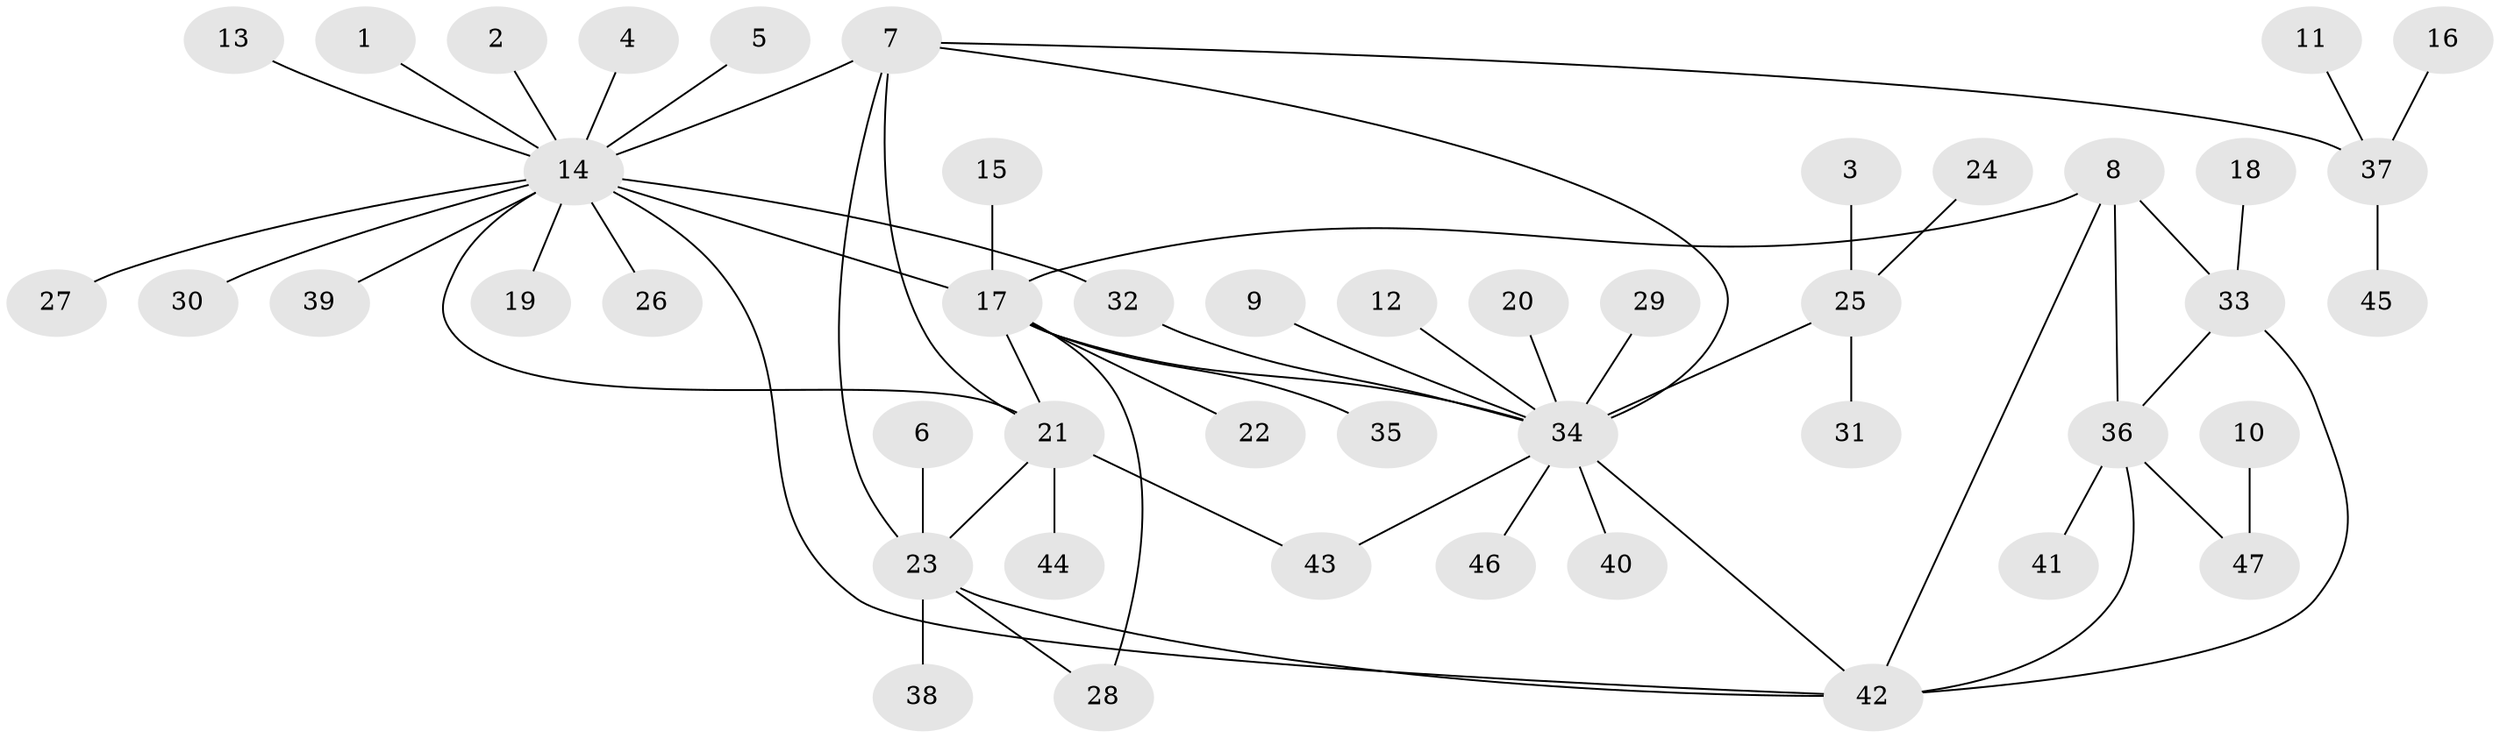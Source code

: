 // original degree distribution, {9: 0.02247191011235955, 8: 0.033707865168539325, 6: 0.0898876404494382, 4: 0.0449438202247191, 7: 0.02247191011235955, 5: 0.02247191011235955, 11: 0.011235955056179775, 1: 0.5955056179775281, 3: 0.0449438202247191, 2: 0.11235955056179775}
// Generated by graph-tools (version 1.1) at 2025/50/03/09/25 03:50:34]
// undirected, 47 vertices, 59 edges
graph export_dot {
graph [start="1"]
  node [color=gray90,style=filled];
  1;
  2;
  3;
  4;
  5;
  6;
  7;
  8;
  9;
  10;
  11;
  12;
  13;
  14;
  15;
  16;
  17;
  18;
  19;
  20;
  21;
  22;
  23;
  24;
  25;
  26;
  27;
  28;
  29;
  30;
  31;
  32;
  33;
  34;
  35;
  36;
  37;
  38;
  39;
  40;
  41;
  42;
  43;
  44;
  45;
  46;
  47;
  1 -- 14 [weight=1.0];
  2 -- 14 [weight=1.0];
  3 -- 25 [weight=1.0];
  4 -- 14 [weight=1.0];
  5 -- 14 [weight=1.0];
  6 -- 23 [weight=1.0];
  7 -- 14 [weight=1.0];
  7 -- 21 [weight=2.0];
  7 -- 23 [weight=2.0];
  7 -- 34 [weight=1.0];
  7 -- 37 [weight=1.0];
  8 -- 17 [weight=1.0];
  8 -- 33 [weight=1.0];
  8 -- 36 [weight=1.0];
  8 -- 42 [weight=1.0];
  9 -- 34 [weight=1.0];
  10 -- 47 [weight=1.0];
  11 -- 37 [weight=1.0];
  12 -- 34 [weight=1.0];
  13 -- 14 [weight=1.0];
  14 -- 17 [weight=1.0];
  14 -- 19 [weight=1.0];
  14 -- 21 [weight=2.0];
  14 -- 26 [weight=1.0];
  14 -- 27 [weight=1.0];
  14 -- 30 [weight=1.0];
  14 -- 32 [weight=3.0];
  14 -- 39 [weight=1.0];
  14 -- 42 [weight=1.0];
  15 -- 17 [weight=4.0];
  16 -- 37 [weight=1.0];
  17 -- 21 [weight=1.0];
  17 -- 22 [weight=1.0];
  17 -- 28 [weight=1.0];
  17 -- 34 [weight=1.0];
  17 -- 35 [weight=1.0];
  18 -- 33 [weight=1.0];
  20 -- 34 [weight=1.0];
  21 -- 23 [weight=1.0];
  21 -- 43 [weight=1.0];
  21 -- 44 [weight=1.0];
  23 -- 28 [weight=1.0];
  23 -- 38 [weight=1.0];
  23 -- 42 [weight=1.0];
  24 -- 25 [weight=1.0];
  25 -- 31 [weight=1.0];
  25 -- 34 [weight=3.0];
  29 -- 34 [weight=1.0];
  32 -- 34 [weight=1.0];
  33 -- 36 [weight=1.0];
  33 -- 42 [weight=1.0];
  34 -- 40 [weight=1.0];
  34 -- 42 [weight=1.0];
  34 -- 43 [weight=1.0];
  34 -- 46 [weight=1.0];
  36 -- 41 [weight=1.0];
  36 -- 42 [weight=1.0];
  36 -- 47 [weight=1.0];
  37 -- 45 [weight=1.0];
}
